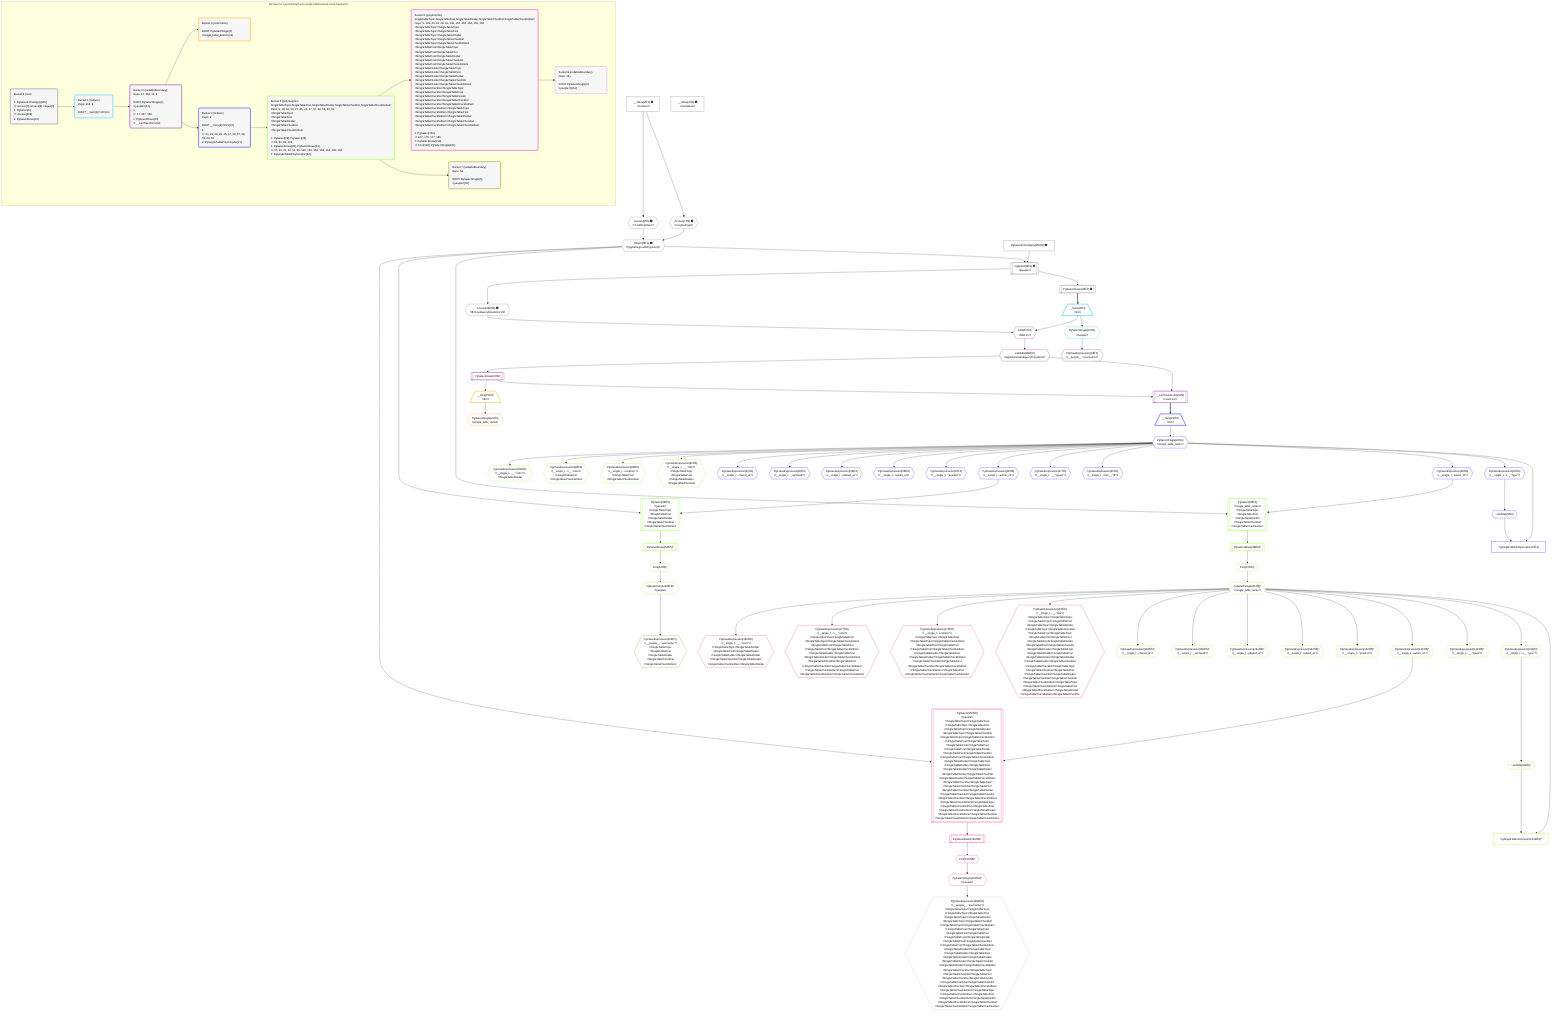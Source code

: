 %%{init: {'themeVariables': { 'fontSize': '12px'}}}%%
graph TD
    classDef path fill:#eee,stroke:#000,color:#000
    classDef plan fill:#fff,stroke-width:1px,color:#000
    classDef itemplan fill:#fff,stroke-width:2px,color:#000
    classDef unbatchedplan fill:#dff,stroke-width:1px,color:#000
    classDef sideeffectplan fill:#fcc,stroke-width:2px,color:#000
    classDef bucket fill:#f6f6f6,color:#000,stroke-width:2px,text-align:left

    subgraph "Buckets for queries/interfaces-single-table/nested-more-fragments"
    Bucket0("Bucket 0 (root)<br /><br />1: PgSelectInlineApply[365]<br />ᐳ: Access[7], Access[8], Object[9]<br />2: PgSelect[6]<br />ᐳ: Access[366]<br />3: PgSelectRows[10]"):::bucket
    Bucket1("Bucket 1 (listItem)<br />Deps: 366, 9<br /><br />ROOT __Item{1}ᐸ10ᐳ[11]"):::bucket
    Bucket2("Bucket 2 (nullableBoundary)<br />Deps: 12, 366, 11, 9<br /><br />ROOT PgSelectSingle{1}ᐸpeopleᐳ[12]<br />1: <br />ᐳ: 13, 367, 368<br />2: PgSelectRows[20]<br />3: __ListTransform[19]"):::bucket
    Bucket3("Bucket 3 (subroutine)<br /><br />ROOT PgSelectSingle{3}ᐸsingle_table_itemsᐳ[22]"):::bucket
    Bucket4("Bucket 4 (listItem)<br />Deps: 9<br /><br />ROOT __Item{4}ᐸ19ᐳ[23]<br />1: <br />ᐳ: 24, 25, 26, 28, 45, 47, 48, 57, 58, 59, 60, 61<br />2: PgSingleTablePolymorphic[27]"):::bucket
    Bucket5("Bucket 5 (polymorphic)<br />SingleTableTopic,SingleTablePost,SingleTableDivider,SingleTableChecklist,SingleTableChecklistItem<br />Deps: 9, 28, 48, 24, 27, 45, 25, 47, 57, 58, 59, 60, 61<br />ᐳSingleTableTopic<br />ᐳSingleTablePost<br />ᐳSingleTableDivider<br />ᐳSingleTableChecklist<br />ᐳSingleTableChecklistItem<br /><br />1: PgSelect[29], PgSelect[49]<br />ᐳ: 62, 83, 84, 105<br />2: PgSelectRows[38], PgSelectRows[54]<br />ᐳ: 37, 40, 41, 42, 53, 56, 148, 149, 162, 163, 164, 165, 166<br />3: PgSingleTablePolymorphic[44]"):::bucket
    Bucket6("Bucket 6 (polymorphic)<br />SingleTableTopic,SingleTablePost,SingleTableDivider,SingleTableChecklist,SingleTableChecklistItem<br />Deps: 9, 149, 40, 44, 28, 41, 148, 162, 163, 164, 165, 166<br />ᐳSingleTableTopicᐳSingleTableTopic<br />ᐳSingleTableTopicᐳSingleTablePost<br />ᐳSingleTableTopicᐳSingleTableDivider<br />ᐳSingleTableTopicᐳSingleTableChecklist<br />ᐳSingleTableTopicᐳSingleTableChecklistItem<br />ᐳSingleTablePostᐳSingleTableTopic<br />ᐳSingleTablePostᐳSingleTablePost<br />ᐳSingleTablePostᐳSingleTableDivider<br />ᐳSingleTablePostᐳSingleTableChecklist<br />ᐳSingleTablePostᐳSingleTableChecklistItem<br />ᐳSingleTableDividerᐳSingleTableTopic<br />ᐳSingleTableDividerᐳSingleTablePost<br />ᐳSingleTableDividerᐳSingleTableDivider<br />ᐳSingleTableDividerᐳSingleTableChecklist<br />ᐳSingleTableDividerᐳSingleTableChecklistItem<br />ᐳSingleTableChecklistᐳSingleTableTopic<br />ᐳSingleTableChecklistᐳSingleTablePost<br />ᐳSingleTableChecklistᐳSingleTableDivider<br />ᐳSingleTableChecklistᐳSingleTableChecklist<br />ᐳSingleTableChecklistᐳSingleTableChecklistItem<br />ᐳSingleTableChecklistItemᐳSingleTableTopic<br />ᐳSingleTableChecklistItemᐳSingleTablePost<br />ᐳSingleTableChecklistItemᐳSingleTableDivider<br />ᐳSingleTableChecklistItemᐳSingleTableChecklist<br />ᐳSingleTableChecklistItemᐳSingleTableChecklistItem<br /><br />1: PgSelect[150]<br />ᐳ: 167, 176, 177, 186<br />2: PgSelectRows[159]<br />ᐳ: First[158], PgSelectSingle[161]"):::bucket
    Bucket7("Bucket 7 (nullableBoundary)<br />Deps: 56<br /><br />ROOT PgSelectSingle{5}ᐸpeopleᐳ[56]"):::bucket
    Bucket8("Bucket 8 (nullableBoundary)<br />Deps: 161<br /><br />ROOT PgSelectSingle{6}ᐸpeopleᐳ[161]"):::bucket
    end
    Bucket0 --> Bucket1
    Bucket1 --> Bucket2
    Bucket2 --> Bucket3 & Bucket4
    Bucket4 --> Bucket5
    Bucket5 --> Bucket6 & Bucket7
    Bucket6 --> Bucket8

    %% plan dependencies
    PgSelect6[["PgSelect[6∈0] ➊<br />ᐸpeopleᐳ"]]:::plan
    Object9{{"Object[9∈0] ➊<br />ᐸ{pgSettings,withPgClient}ᐳ"}}:::plan
    PgSelectInlineApply365["PgSelectInlineApply[365∈0] ➊"]:::plan
    Object9 & PgSelectInlineApply365 --> PgSelect6
    Access7{{"Access[7∈0] ➊<br />ᐸ2.pgSettingsᐳ"}}:::plan
    Access8{{"Access[8∈0] ➊<br />ᐸ2.withPgClientᐳ"}}:::plan
    Access7 & Access8 --> Object9
    __Value2["__Value[2∈0] ➊<br />ᐸcontextᐳ"]:::plan
    __Value2 --> Access7
    __Value2 --> Access8
    PgSelectRows10[["PgSelectRows[10∈0] ➊"]]:::plan
    PgSelect6 --> PgSelectRows10
    Access366{{"Access[366∈0] ➊<br />ᐸ6.m.subqueryDetailsFor15ᐳ"}}:::plan
    PgSelect6 --> Access366
    __Value4["__Value[4∈0] ➊<br />ᐸrootValueᐳ"]:::plan
    __Item11[/"__Item[11∈1]<br />ᐸ10ᐳ"\]:::itemplan
    PgSelectRows10 ==> __Item11
    PgSelectSingle12{{"PgSelectSingle[12∈1]<br />ᐸpeopleᐳ"}}:::plan
    __Item11 --> PgSelectSingle12
    __ListTransform19[["__ListTransform[19∈2]<br />ᐸeach:15ᐳ"]]:::plan
    PgSelectRows20[["PgSelectRows[20∈2]"]]:::plan
    Lambda368{{"Lambda[368∈2]<br />ᐸpgInlineViaSubqueryTransformᐳ"}}:::plan
    PgSelectRows20 & Lambda368 --> __ListTransform19
    List367{{"List[367∈2]<br />ᐸ366,11ᐳ"}}:::plan
    Access366 & __Item11 --> List367
    PgClassExpression13{{"PgClassExpression[13∈2]<br />ᐸ__people__.”username”ᐳ"}}:::plan
    PgSelectSingle12 --> PgClassExpression13
    Lambda368 --> PgSelectRows20
    List367 --> Lambda368
    __Item21[/"__Item[21∈3]<br />ᐸ20ᐳ"\]:::itemplan
    PgSelectRows20 -.-> __Item21
    PgSelectSingle22{{"PgSelectSingle[22∈3]<br />ᐸsingle_table_itemsᐳ"}}:::plan
    __Item21 --> PgSelectSingle22
    PgSingleTablePolymorphic27["PgSingleTablePolymorphic[27∈4]"]:::plan
    Lambda26{{"Lambda[26∈4]"}}:::plan
    PgSelectSingle24{{"PgSelectSingle[24∈4]<br />ᐸsingle_table_itemsᐳ"}}:::plan
    Lambda26 & PgSelectSingle24 --> PgSingleTablePolymorphic27
    __Item23[/"__Item[23∈4]<br />ᐸ19ᐳ"\]:::itemplan
    __ListTransform19 ==> __Item23
    __Item23 --> PgSelectSingle24
    PgClassExpression25{{"PgClassExpression[25∈4]<br />ᐸ__single_t...s__.”type”ᐳ"}}:::plan
    PgSelectSingle24 --> PgClassExpression25
    PgClassExpression25 --> Lambda26
    PgClassExpression28{{"PgClassExpression[28∈4]<br />ᐸ__single_t...parent_id”ᐳ"}}:::plan
    PgSelectSingle24 --> PgClassExpression28
    PgClassExpression45{{"PgClassExpression[45∈4]<br />ᐸ__single_t...ems__.”id”ᐳ"}}:::plan
    PgSelectSingle24 --> PgClassExpression45
    PgClassExpression47{{"PgClassExpression[47∈4]<br />ᐸ__single_t...__.”type2”ᐳ"}}:::plan
    PgSelectSingle24 --> PgClassExpression47
    PgClassExpression48{{"PgClassExpression[48∈4]<br />ᐸ__single_t...author_id”ᐳ"}}:::plan
    PgSelectSingle24 --> PgClassExpression48
    PgClassExpression57{{"PgClassExpression[57∈4]<br />ᐸ__single_t...”position”ᐳ"}}:::plan
    PgSelectSingle24 --> PgClassExpression57
    PgClassExpression58{{"PgClassExpression[58∈4]<br />ᐸ__single_t...reated_at”ᐳ"}}:::plan
    PgSelectSingle24 --> PgClassExpression58
    PgClassExpression59{{"PgClassExpression[59∈4]<br />ᐸ__single_t...pdated_at”ᐳ"}}:::plan
    PgSelectSingle24 --> PgClassExpression59
    PgClassExpression60{{"PgClassExpression[60∈4]<br />ᐸ__single_t..._archived”ᐳ"}}:::plan
    PgSelectSingle24 --> PgClassExpression60
    PgClassExpression61{{"PgClassExpression[61∈4]<br />ᐸ__single_t...chived_at”ᐳ"}}:::plan
    PgSelectSingle24 --> PgClassExpression61
    PgSelect29[["PgSelect[29∈5]<br />ᐸsingle_table_itemsᐳ<br />ᐳSingleTableTopic<br />ᐳSingleTablePost<br />ᐳSingleTableDivider<br />ᐳSingleTableChecklist<br />ᐳSingleTableChecklistItem"]]:::plan
    Object9 & PgClassExpression28 --> PgSelect29
    PgSingleTablePolymorphic44["PgSingleTablePolymorphic[44∈5]^"]:::plan
    Lambda42{{"Lambda[42∈5]^"}}:::plan
    PgSelectSingle40{{"PgSelectSingle[40∈5]^<br />ᐸsingle_table_itemsᐳ"}}:::plan
    Lambda42 & PgSelectSingle40 --> PgSingleTablePolymorphic44
    PgSelect49[["PgSelect[49∈5]<br />ᐸpeopleᐳ<br />ᐳSingleTableTopic<br />ᐳSingleTablePost<br />ᐳSingleTableDivider<br />ᐳSingleTableChecklist<br />ᐳSingleTableChecklistItem"]]:::plan
    Object9 & PgClassExpression48 --> PgSelect49
    First37{{"First[37∈5]^"}}:::plan
    PgSelectRows38[["PgSelectRows[38∈5]^"]]:::plan
    PgSelectRows38 --> First37
    PgSelect29 --> PgSelectRows38
    First37 --> PgSelectSingle40
    PgClassExpression41{{"PgClassExpression[41∈5]^<br />ᐸ__single_t...s__.”type”ᐳ"}}:::plan
    PgSelectSingle40 --> PgClassExpression41
    PgClassExpression41 --> Lambda42
    First53{{"First[53∈5]^"}}:::plan
    PgSelectRows54[["PgSelectRows[54∈5]^"]]:::plan
    PgSelectRows54 --> First53
    PgSelect49 --> PgSelectRows54
    PgSelectSingle56{{"PgSelectSingle[56∈5]^<br />ᐸpeopleᐳ"}}:::plan
    First53 --> PgSelectSingle56
    PgClassExpression62{{"PgClassExpression[62∈5]<br />ᐸ__single_t...__.”title”ᐳ<br />ᐳSingleTableTopic<br />ᐳSingleTablePost<br />ᐳSingleTableDivider<br />ᐳSingleTableChecklist"}}:::plan
    PgSelectSingle24 --> PgClassExpression62
    PgClassExpression83{{"PgClassExpression[83∈5]<br />ᐸ__single_t...scription”ᐳ<br />ᐳSingleTablePost<br />ᐳSingleTableChecklistItem"}}:::plan
    PgSelectSingle24 --> PgClassExpression83
    PgClassExpression84{{"PgClassExpression[84∈5]<br />ᐸ__single_t...s__.”note”ᐳ<br />ᐳSingleTablePost<br />ᐳSingleTableChecklistItem"}}:::plan
    PgSelectSingle24 --> PgClassExpression84
    PgClassExpression105{{"PgClassExpression[105∈5]<br />ᐸ__single_t...__.”color”ᐳ<br />ᐳSingleTableDivider"}}:::plan
    PgSelectSingle24 --> PgClassExpression105
    PgClassExpression148{{"PgClassExpression[148∈5]^<br />ᐸ__single_t...__.”type2”ᐳ"}}:::plan
    PgSelectSingle40 --> PgClassExpression148
    PgClassExpression149{{"PgClassExpression[149∈5]^<br />ᐸ__single_t...author_id”ᐳ"}}:::plan
    PgSelectSingle40 --> PgClassExpression149
    PgClassExpression162{{"PgClassExpression[162∈5]^<br />ᐸ__single_t...”position”ᐳ"}}:::plan
    PgSelectSingle40 --> PgClassExpression162
    PgClassExpression163{{"PgClassExpression[163∈5]^<br />ᐸ__single_t...reated_at”ᐳ"}}:::plan
    PgSelectSingle40 --> PgClassExpression163
    PgClassExpression164{{"PgClassExpression[164∈5]^<br />ᐸ__single_t...pdated_at”ᐳ"}}:::plan
    PgSelectSingle40 --> PgClassExpression164
    PgClassExpression165{{"PgClassExpression[165∈5]^<br />ᐸ__single_t..._archived”ᐳ"}}:::plan
    PgSelectSingle40 --> PgClassExpression165
    PgClassExpression166{{"PgClassExpression[166∈5]^<br />ᐸ__single_t...chived_at”ᐳ"}}:::plan
    PgSelectSingle40 --> PgClassExpression166
    PgSelect150[["PgSelect[150∈6]<br />ᐸpeopleᐳ<br />ᐳSingleTableTopicᐳSingleTableTopic<br />ᐳSingleTableTopicᐳSingleTablePost<br />ᐳSingleTableTopicᐳSingleTableDivider<br />ᐳSingleTableTopicᐳSingleTableChecklist<br />ᐳSingleTableTopicᐳSingleTableChecklistItem<br />ᐳSingleTablePostᐳSingleTableTopic<br />ᐳSingleTablePostᐳSingleTablePost<br />ᐳSingleTablePostᐳSingleTableDivider<br />ᐳSingleTablePostᐳSingleTableChecklist<br />ᐳSingleTablePostᐳSingleTableChecklistItem<br />ᐳSingleTableDividerᐳSingleTableTopic<br />ᐳSingleTableDividerᐳSingleTablePost<br />ᐳSingleTableDividerᐳSingleTableDivider<br />ᐳSingleTableDividerᐳSingleTableChecklist<br />ᐳSingleTableDividerᐳSingleTableChecklistItem<br />ᐳSingleTableChecklistᐳSingleTableTopic<br />ᐳSingleTableChecklistᐳSingleTablePost<br />ᐳSingleTableChecklistᐳSingleTableDivider<br />ᐳSingleTableChecklistᐳSingleTableChecklist<br />ᐳSingleTableChecklistᐳSingleTableChecklistItem<br />ᐳSingleTableChecklistItemᐳSingleTableTopic<br />ᐳSingleTableChecklistItemᐳSingleTablePost<br />ᐳSingleTableChecklistItemᐳSingleTableDivider<br />ᐳSingleTableChecklistItemᐳSingleTableChecklist<br />ᐳSingleTableChecklistItemᐳSingleTableChecklistItem"]]:::plan
    Object9 & PgClassExpression149 --> PgSelect150
    First158{{"First[158∈6]^"}}:::plan
    PgSelectRows159[["PgSelectRows[159∈6]^"]]:::plan
    PgSelectRows159 --> First158
    PgSelect150 --> PgSelectRows159
    PgSelectSingle161{{"PgSelectSingle[161∈6]^<br />ᐸpeopleᐳ"}}:::plan
    First158 --> PgSelectSingle161
    PgClassExpression167{{"PgClassExpression[167∈6]<br />ᐸ__single_t...__.”title”ᐳ<br />ᐳSingleTableTopicᐳSingleTableTopic<br />ᐳSingleTableTopicᐳSingleTablePost<br />ᐳSingleTableTopicᐳSingleTableDivider<br />ᐳSingleTableTopicᐳSingleTableChecklist<br />ᐳSingleTablePostᐳSingleTableTopic<br />ᐳSingleTablePostᐳSingleTablePost<br />ᐳSingleTablePostᐳSingleTableDivider<br />ᐳSingleTablePostᐳSingleTableChecklist<br />ᐳSingleTableDividerᐳSingleTableTopic<br />ᐳSingleTableDividerᐳSingleTablePost<br />ᐳSingleTableDividerᐳSingleTableDivider<br />ᐳSingleTableDividerᐳSingleTableChecklist<br />ᐳSingleTableChecklistᐳSingleTableTopic<br />ᐳSingleTableChecklistᐳSingleTablePost<br />ᐳSingleTableChecklistᐳSingleTableDivider<br />ᐳSingleTableChecklistᐳSingleTableChecklist<br />ᐳSingleTableChecklistItemᐳSingleTableTopic<br />ᐳSingleTableChecklistItemᐳSingleTablePost<br />ᐳSingleTableChecklistItemᐳSingleTableDivider<br />ᐳSingleTableChecklistItemᐳSingleTableChecklist"}}:::plan
    PgSelectSingle40 --> PgClassExpression167
    PgClassExpression176{{"PgClassExpression[176∈6]<br />ᐸ__single_t...scription”ᐳ<br />ᐳSingleTableTopicᐳSingleTablePost<br />ᐳSingleTableTopicᐳSingleTableChecklistItem<br />ᐳSingleTablePostᐳSingleTablePost<br />ᐳSingleTablePostᐳSingleTableChecklistItem<br />ᐳSingleTableDividerᐳSingleTablePost<br />ᐳSingleTableDividerᐳSingleTableChecklistItem<br />ᐳSingleTableChecklistᐳSingleTablePost<br />ᐳSingleTableChecklistᐳSingleTableChecklistItem<br />ᐳSingleTableChecklistItemᐳSingleTablePost<br />ᐳSingleTableChecklistItemᐳSingleTableChecklistItem"}}:::plan
    PgSelectSingle40 --> PgClassExpression176
    PgClassExpression177{{"PgClassExpression[177∈6]<br />ᐸ__single_t...s__.”note”ᐳ<br />ᐳSingleTableTopicᐳSingleTablePost<br />ᐳSingleTableTopicᐳSingleTableChecklistItem<br />ᐳSingleTablePostᐳSingleTablePost<br />ᐳSingleTablePostᐳSingleTableChecklistItem<br />ᐳSingleTableDividerᐳSingleTablePost<br />ᐳSingleTableDividerᐳSingleTableChecklistItem<br />ᐳSingleTableChecklistᐳSingleTablePost<br />ᐳSingleTableChecklistᐳSingleTableChecklistItem<br />ᐳSingleTableChecklistItemᐳSingleTablePost<br />ᐳSingleTableChecklistItemᐳSingleTableChecklistItem"}}:::plan
    PgSelectSingle40 --> PgClassExpression177
    PgClassExpression186{{"PgClassExpression[186∈6]<br />ᐸ__single_t...__.”color”ᐳ<br />ᐳSingleTableTopicᐳSingleTableDivider<br />ᐳSingleTablePostᐳSingleTableDivider<br />ᐳSingleTableDividerᐳSingleTableDivider<br />ᐳSingleTableChecklistᐳSingleTableDivider<br />ᐳSingleTableChecklistItemᐳSingleTableDivider"}}:::plan
    PgSelectSingle40 --> PgClassExpression186
    PgClassExpression364{{"PgClassExpression[364∈8]<br />ᐸ__people__.”username”ᐳ<br />ᐳSingleTableTopicᐳSingleTableTopic<br />ᐳSingleTableTopicᐳSingleTablePost<br />ᐳSingleTableTopicᐳSingleTableDivider<br />ᐳSingleTableTopicᐳSingleTableChecklist<br />ᐳSingleTableTopicᐳSingleTableChecklistItem<br />ᐳSingleTablePostᐳSingleTableTopic<br />ᐳSingleTablePostᐳSingleTablePost<br />ᐳSingleTablePostᐳSingleTableDivider<br />ᐳSingleTablePostᐳSingleTableChecklist<br />ᐳSingleTablePostᐳSingleTableChecklistItem<br />ᐳSingleTableDividerᐳSingleTableTopic<br />ᐳSingleTableDividerᐳSingleTablePost<br />ᐳSingleTableDividerᐳSingleTableDivider<br />ᐳSingleTableDividerᐳSingleTableChecklist<br />ᐳSingleTableDividerᐳSingleTableChecklistItem<br />ᐳSingleTableChecklistᐳSingleTableTopic<br />ᐳSingleTableChecklistᐳSingleTablePost<br />ᐳSingleTableChecklistᐳSingleTableDivider<br />ᐳSingleTableChecklistᐳSingleTableChecklist<br />ᐳSingleTableChecklistᐳSingleTableChecklistItem<br />ᐳSingleTableChecklistItemᐳSingleTableTopic<br />ᐳSingleTableChecklistItemᐳSingleTablePost<br />ᐳSingleTableChecklistItemᐳSingleTableDivider<br />ᐳSingleTableChecklistItemᐳSingleTableChecklist<br />ᐳSingleTableChecklistItemᐳSingleTableChecklistItem"}}:::plan
    PgSelectSingle161 --> PgClassExpression364
    PgClassExpression203{{"PgClassExpression[203∈7]<br />ᐸ__people__.”username”ᐳ<br />ᐳSingleTableTopic<br />ᐳSingleTablePost<br />ᐳSingleTableDivider<br />ᐳSingleTableChecklist<br />ᐳSingleTableChecklistItem"}}:::plan
    PgSelectSingle56 --> PgClassExpression203

    %% define steps
    classDef bucket0 stroke:#696969
    class Bucket0,__Value2,__Value4,PgSelect6,Access7,Access8,Object9,PgSelectRows10,PgSelectInlineApply365,Access366 bucket0
    classDef bucket1 stroke:#00bfff
    class Bucket1,__Item11,PgSelectSingle12 bucket1
    classDef bucket2 stroke:#7f007f
    class Bucket2,PgClassExpression13,__ListTransform19,PgSelectRows20,List367,Lambda368 bucket2
    classDef bucket3 stroke:#ffa500
    class Bucket3,__Item21,PgSelectSingle22 bucket3
    classDef bucket4 stroke:#0000ff
    class Bucket4,__Item23,PgSelectSingle24,PgClassExpression25,Lambda26,PgSingleTablePolymorphic27,PgClassExpression28,PgClassExpression45,PgClassExpression47,PgClassExpression48,PgClassExpression57,PgClassExpression58,PgClassExpression59,PgClassExpression60,PgClassExpression61 bucket4
    classDef bucket5 stroke:#7fff00
    class Bucket5,PgSelect29,First37,PgSelectRows38,PgSelectSingle40,PgClassExpression41,Lambda42,PgSingleTablePolymorphic44,PgSelect49,First53,PgSelectRows54,PgSelectSingle56,PgClassExpression62,PgClassExpression83,PgClassExpression84,PgClassExpression105,PgClassExpression148,PgClassExpression149,PgClassExpression162,PgClassExpression163,PgClassExpression164,PgClassExpression165,PgClassExpression166 bucket5
    classDef bucket6 stroke:#ff1493
    class Bucket6,PgSelect150,First158,PgSelectRows159,PgSelectSingle161,PgClassExpression167,PgClassExpression176,PgClassExpression177,PgClassExpression186 bucket6
    classDef bucket7 stroke:#808000
    class Bucket7,PgClassExpression203 bucket7
    classDef bucket8 stroke:#dda0dd
    class Bucket8,PgClassExpression364 bucket8